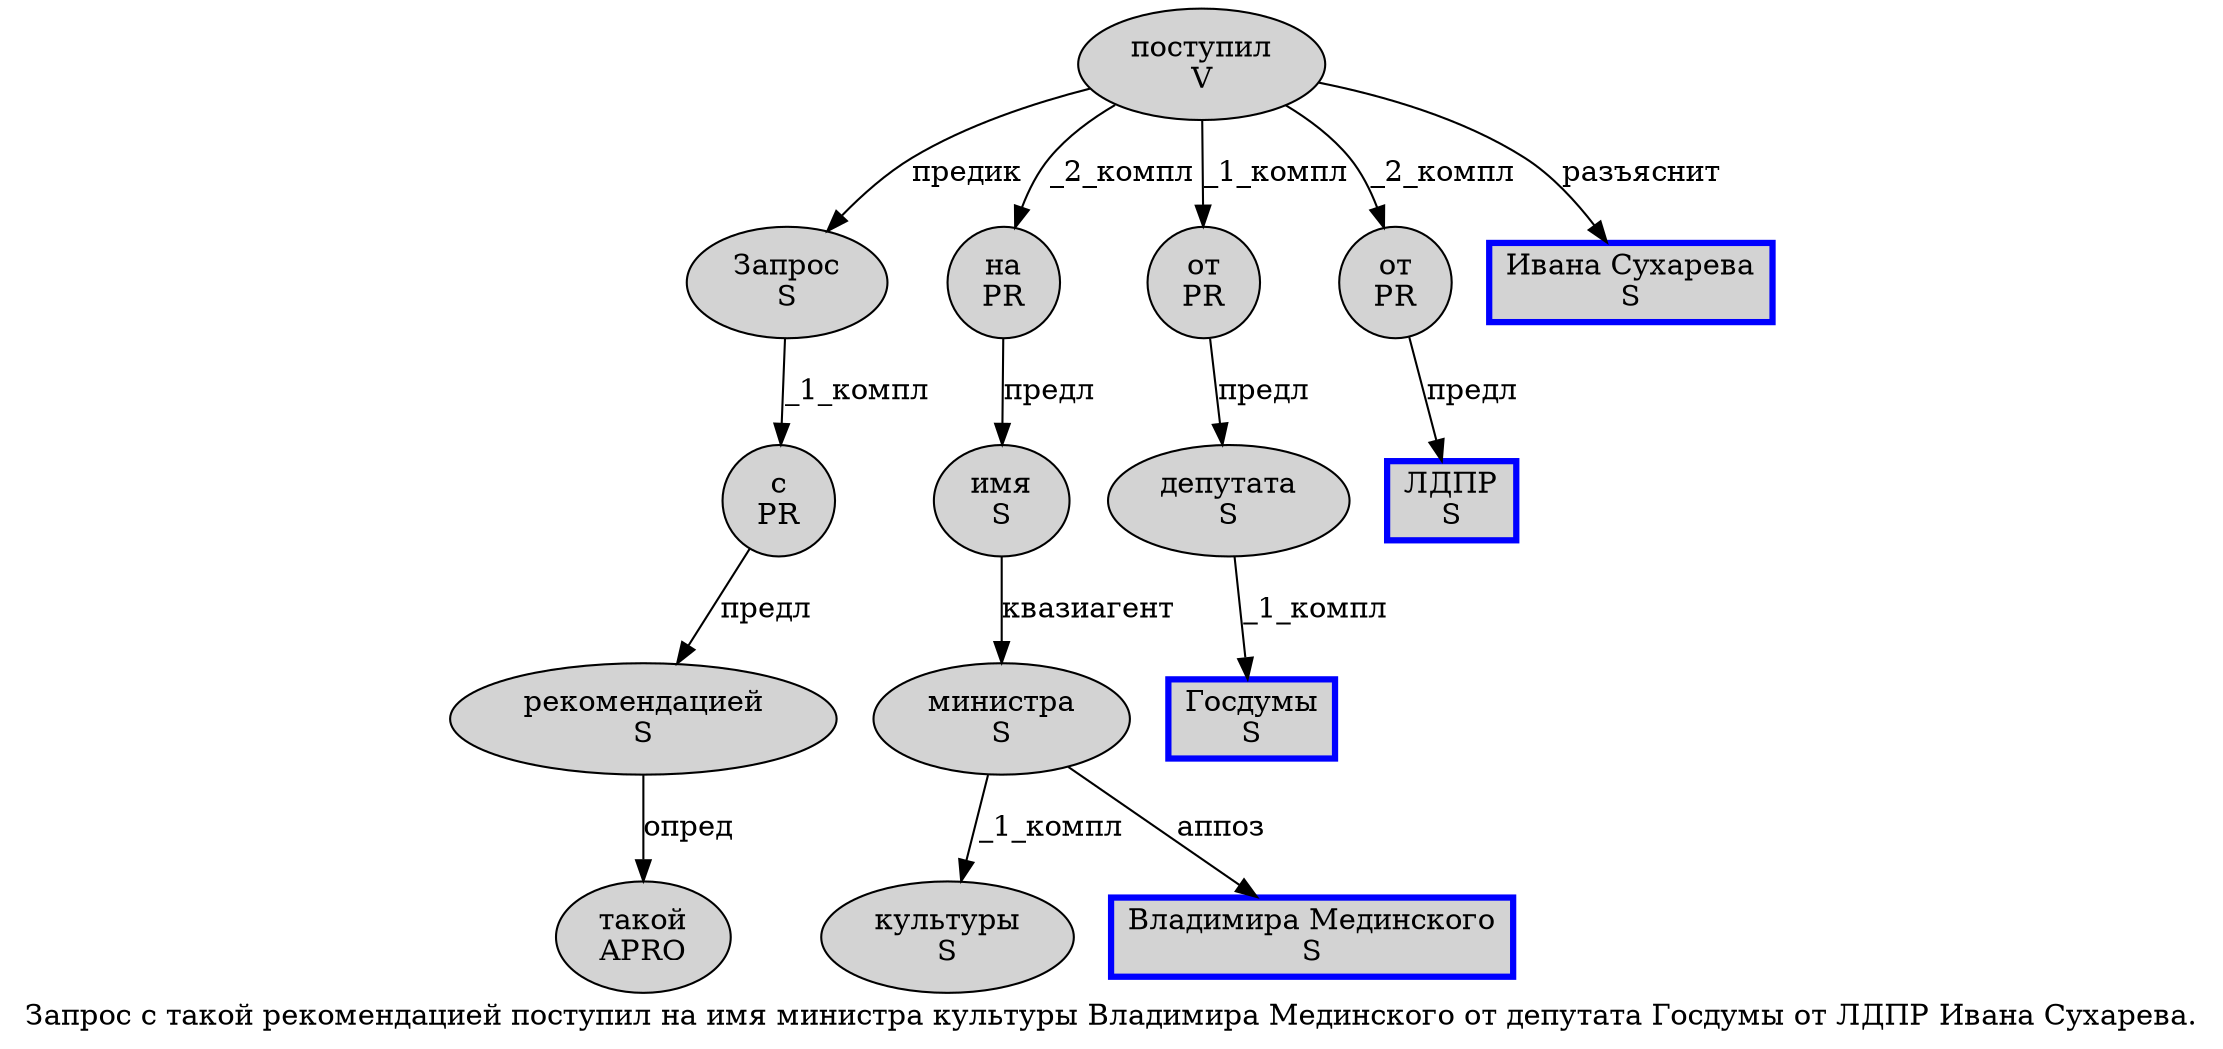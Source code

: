 digraph SENTENCE_311 {
	graph [label="Запрос с такой рекомендацией поступил на имя министра культуры Владимира Мединского от депутата Госдумы от ЛДПР Ивана Сухарева."]
	node [style=filled]
		0 [label="Запрос
S" color="" fillcolor=lightgray penwidth=1 shape=ellipse]
		1 [label="с
PR" color="" fillcolor=lightgray penwidth=1 shape=ellipse]
		2 [label="такой
APRO" color="" fillcolor=lightgray penwidth=1 shape=ellipse]
		3 [label="рекомендацией
S" color="" fillcolor=lightgray penwidth=1 shape=ellipse]
		4 [label="поступил
V" color="" fillcolor=lightgray penwidth=1 shape=ellipse]
		5 [label="на
PR" color="" fillcolor=lightgray penwidth=1 shape=ellipse]
		6 [label="имя
S" color="" fillcolor=lightgray penwidth=1 shape=ellipse]
		7 [label="министра
S" color="" fillcolor=lightgray penwidth=1 shape=ellipse]
		8 [label="культуры
S" color="" fillcolor=lightgray penwidth=1 shape=ellipse]
		9 [label="Владимира Мединского
S" color=blue fillcolor=lightgray penwidth=3 shape=box]
		10 [label="от
PR" color="" fillcolor=lightgray penwidth=1 shape=ellipse]
		11 [label="депутата
S" color="" fillcolor=lightgray penwidth=1 shape=ellipse]
		12 [label="Госдумы
S" color=blue fillcolor=lightgray penwidth=3 shape=box]
		13 [label="от
PR" color="" fillcolor=lightgray penwidth=1 shape=ellipse]
		14 [label="ЛДПР
S" color=blue fillcolor=lightgray penwidth=3 shape=box]
		15 [label="Ивана Сухарева
S" color=blue fillcolor=lightgray penwidth=3 shape=box]
			3 -> 2 [label="опред"]
			13 -> 14 [label="предл"]
			7 -> 8 [label="_1_компл"]
			7 -> 9 [label="аппоз"]
			6 -> 7 [label="квазиагент"]
			5 -> 6 [label="предл"]
			1 -> 3 [label="предл"]
			11 -> 12 [label="_1_компл"]
			4 -> 0 [label="предик"]
			4 -> 5 [label="_2_компл"]
			4 -> 10 [label="_1_компл"]
			4 -> 13 [label="_2_компл"]
			4 -> 15 [label="разъяснит"]
			10 -> 11 [label="предл"]
			0 -> 1 [label="_1_компл"]
}